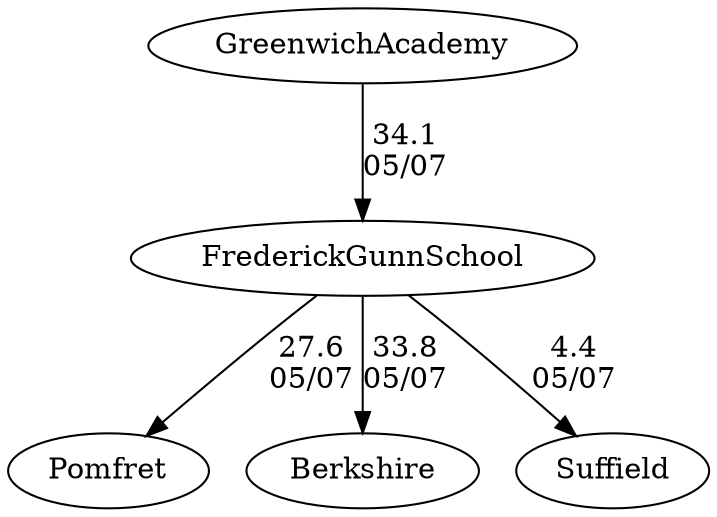 digraph girls2foursFrederickGunnSchool {Pomfret [URL="girls2foursFrederickGunnSchoolPomfret.html"];Berkshire [URL="girls2foursFrederickGunnSchoolBerkshire.html"];FrederickGunnSchool [URL="girls2foursFrederickGunnSchoolFrederickGunnSchool.html"];GreenwichAcademy [URL="girls2foursFrederickGunnSchoolGreenwichAcademy.html"];Suffield [URL="girls2foursFrederickGunnSchoolSuffield.html"];GreenwichAcademy -> FrederickGunnSchool[label="34.1
05/07", weight="66", tooltip="Founder's Day			
NEIRA Boys and Girls Fours Conditions: It was a beautiful day for racing on Lake Waramaug. A light breeze prevailed for the majority of the day with a moderately strong headwind for the final 750m at the end of the morning heats. The temperature was 68 to 73 degrees. Many thanks to all the participating teams and their coaches.", URL="https://www.row2k.com/results/resultspage.cfm?UID=09AFDE4AA96F97D9C1939E6DDCBC4CCF", random="random"]; 
FrederickGunnSchool -> Suffield[label="4.4
05/07", weight="96", tooltip="Founder's Day			
NEIRA Boys and Girls Fours Conditions: It was a beautiful day for racing on Lake Waramaug. A light breeze prevailed for the majority of the day with a moderately strong headwind for the final 750m at the end of the morning heats. The temperature was 68 to 73 degrees. Many thanks to all the participating teams and their coaches.", URL="https://www.row2k.com/results/resultspage.cfm?UID=09AFDE4AA96F97D9C1939E6DDCBC4CCF", random="random"]; 
FrederickGunnSchool -> Pomfret[label="27.6
05/07", weight="73", tooltip="Founder's Day			
NEIRA Boys and Girls Fours Conditions: It was a beautiful day for racing on Lake Waramaug. A light breeze prevailed for the majority of the day with a moderately strong headwind for the final 750m at the end of the morning heats. The temperature was 68 to 73 degrees. Many thanks to all the participating teams and their coaches.", URL="https://www.row2k.com/results/resultspage.cfm?UID=09AFDE4AA96F97D9C1939E6DDCBC4CCF", random="random"]; 
FrederickGunnSchool -> Berkshire[label="33.8
05/07", weight="67", tooltip="Founder's Day			
NEIRA Boys and Girls Fours Conditions: It was a beautiful day for racing on Lake Waramaug. A light breeze prevailed for the majority of the day with a moderately strong headwind for the final 750m at the end of the morning heats. The temperature was 68 to 73 degrees. Many thanks to all the participating teams and their coaches.", URL="https://www.row2k.com/results/resultspage.cfm?UID=09AFDE4AA96F97D9C1939E6DDCBC4CCF", random="random"]}